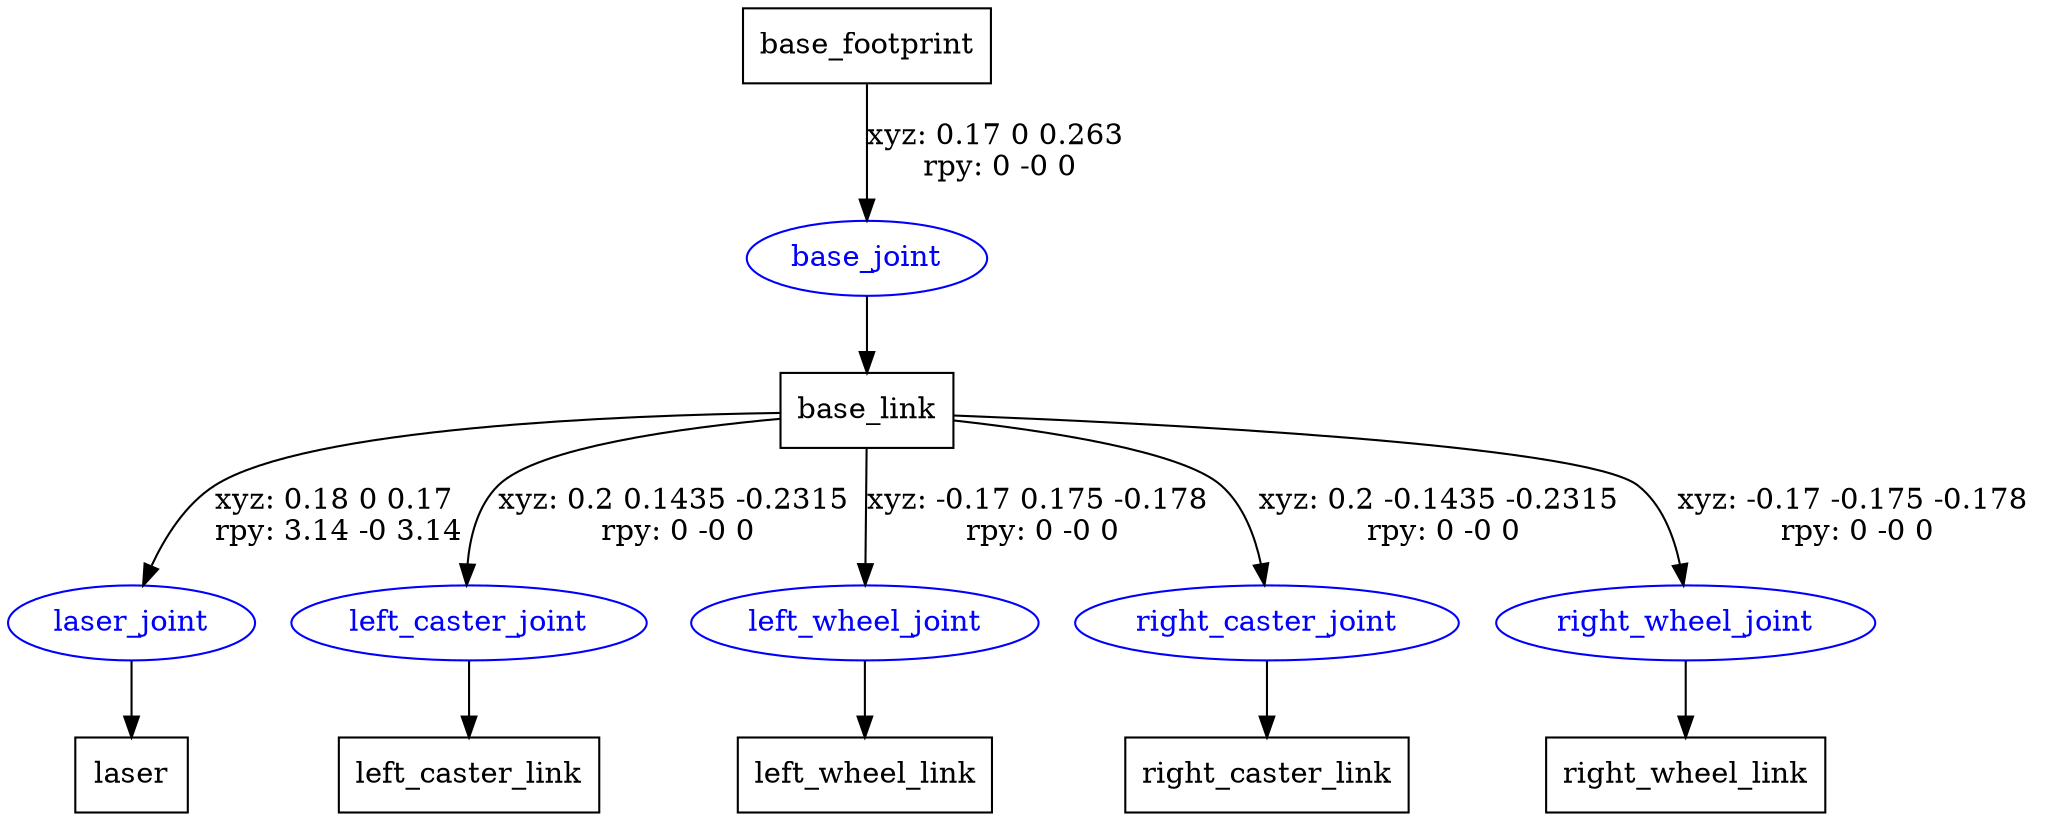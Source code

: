 digraph G {
node [shape=box];
"base_footprint" [label="base_footprint"];
"base_link" [label="base_link"];
"laser" [label="laser"];
"left_caster_link" [label="left_caster_link"];
"left_wheel_link" [label="left_wheel_link"];
"right_caster_link" [label="right_caster_link"];
"right_wheel_link" [label="right_wheel_link"];
node [shape=ellipse, color=blue, fontcolor=blue];
"base_footprint" -> "base_joint" [label="xyz: 0.17 0 0.263 \nrpy: 0 -0 0"]
"base_joint" -> "base_link"
"base_link" -> "laser_joint" [label="xyz: 0.18 0 0.17 \nrpy: 3.14 -0 3.14"]
"laser_joint" -> "laser"
"base_link" -> "left_caster_joint" [label="xyz: 0.2 0.1435 -0.2315 \nrpy: 0 -0 0"]
"left_caster_joint" -> "left_caster_link"
"base_link" -> "left_wheel_joint" [label="xyz: -0.17 0.175 -0.178 \nrpy: 0 -0 0"]
"left_wheel_joint" -> "left_wheel_link"
"base_link" -> "right_caster_joint" [label="xyz: 0.2 -0.1435 -0.2315 \nrpy: 0 -0 0"]
"right_caster_joint" -> "right_caster_link"
"base_link" -> "right_wheel_joint" [label="xyz: -0.17 -0.175 -0.178 \nrpy: 0 -0 0"]
"right_wheel_joint" -> "right_wheel_link"
}
